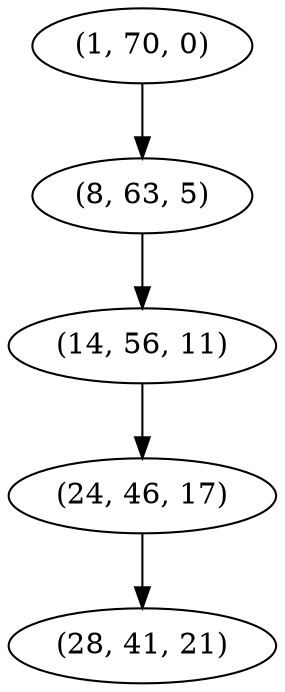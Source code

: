 digraph tree {
    "(1, 70, 0)";
    "(8, 63, 5)";
    "(14, 56, 11)";
    "(24, 46, 17)";
    "(28, 41, 21)";
    "(1, 70, 0)" -> "(8, 63, 5)";
    "(8, 63, 5)" -> "(14, 56, 11)";
    "(14, 56, 11)" -> "(24, 46, 17)";
    "(24, 46, 17)" -> "(28, 41, 21)";
}
